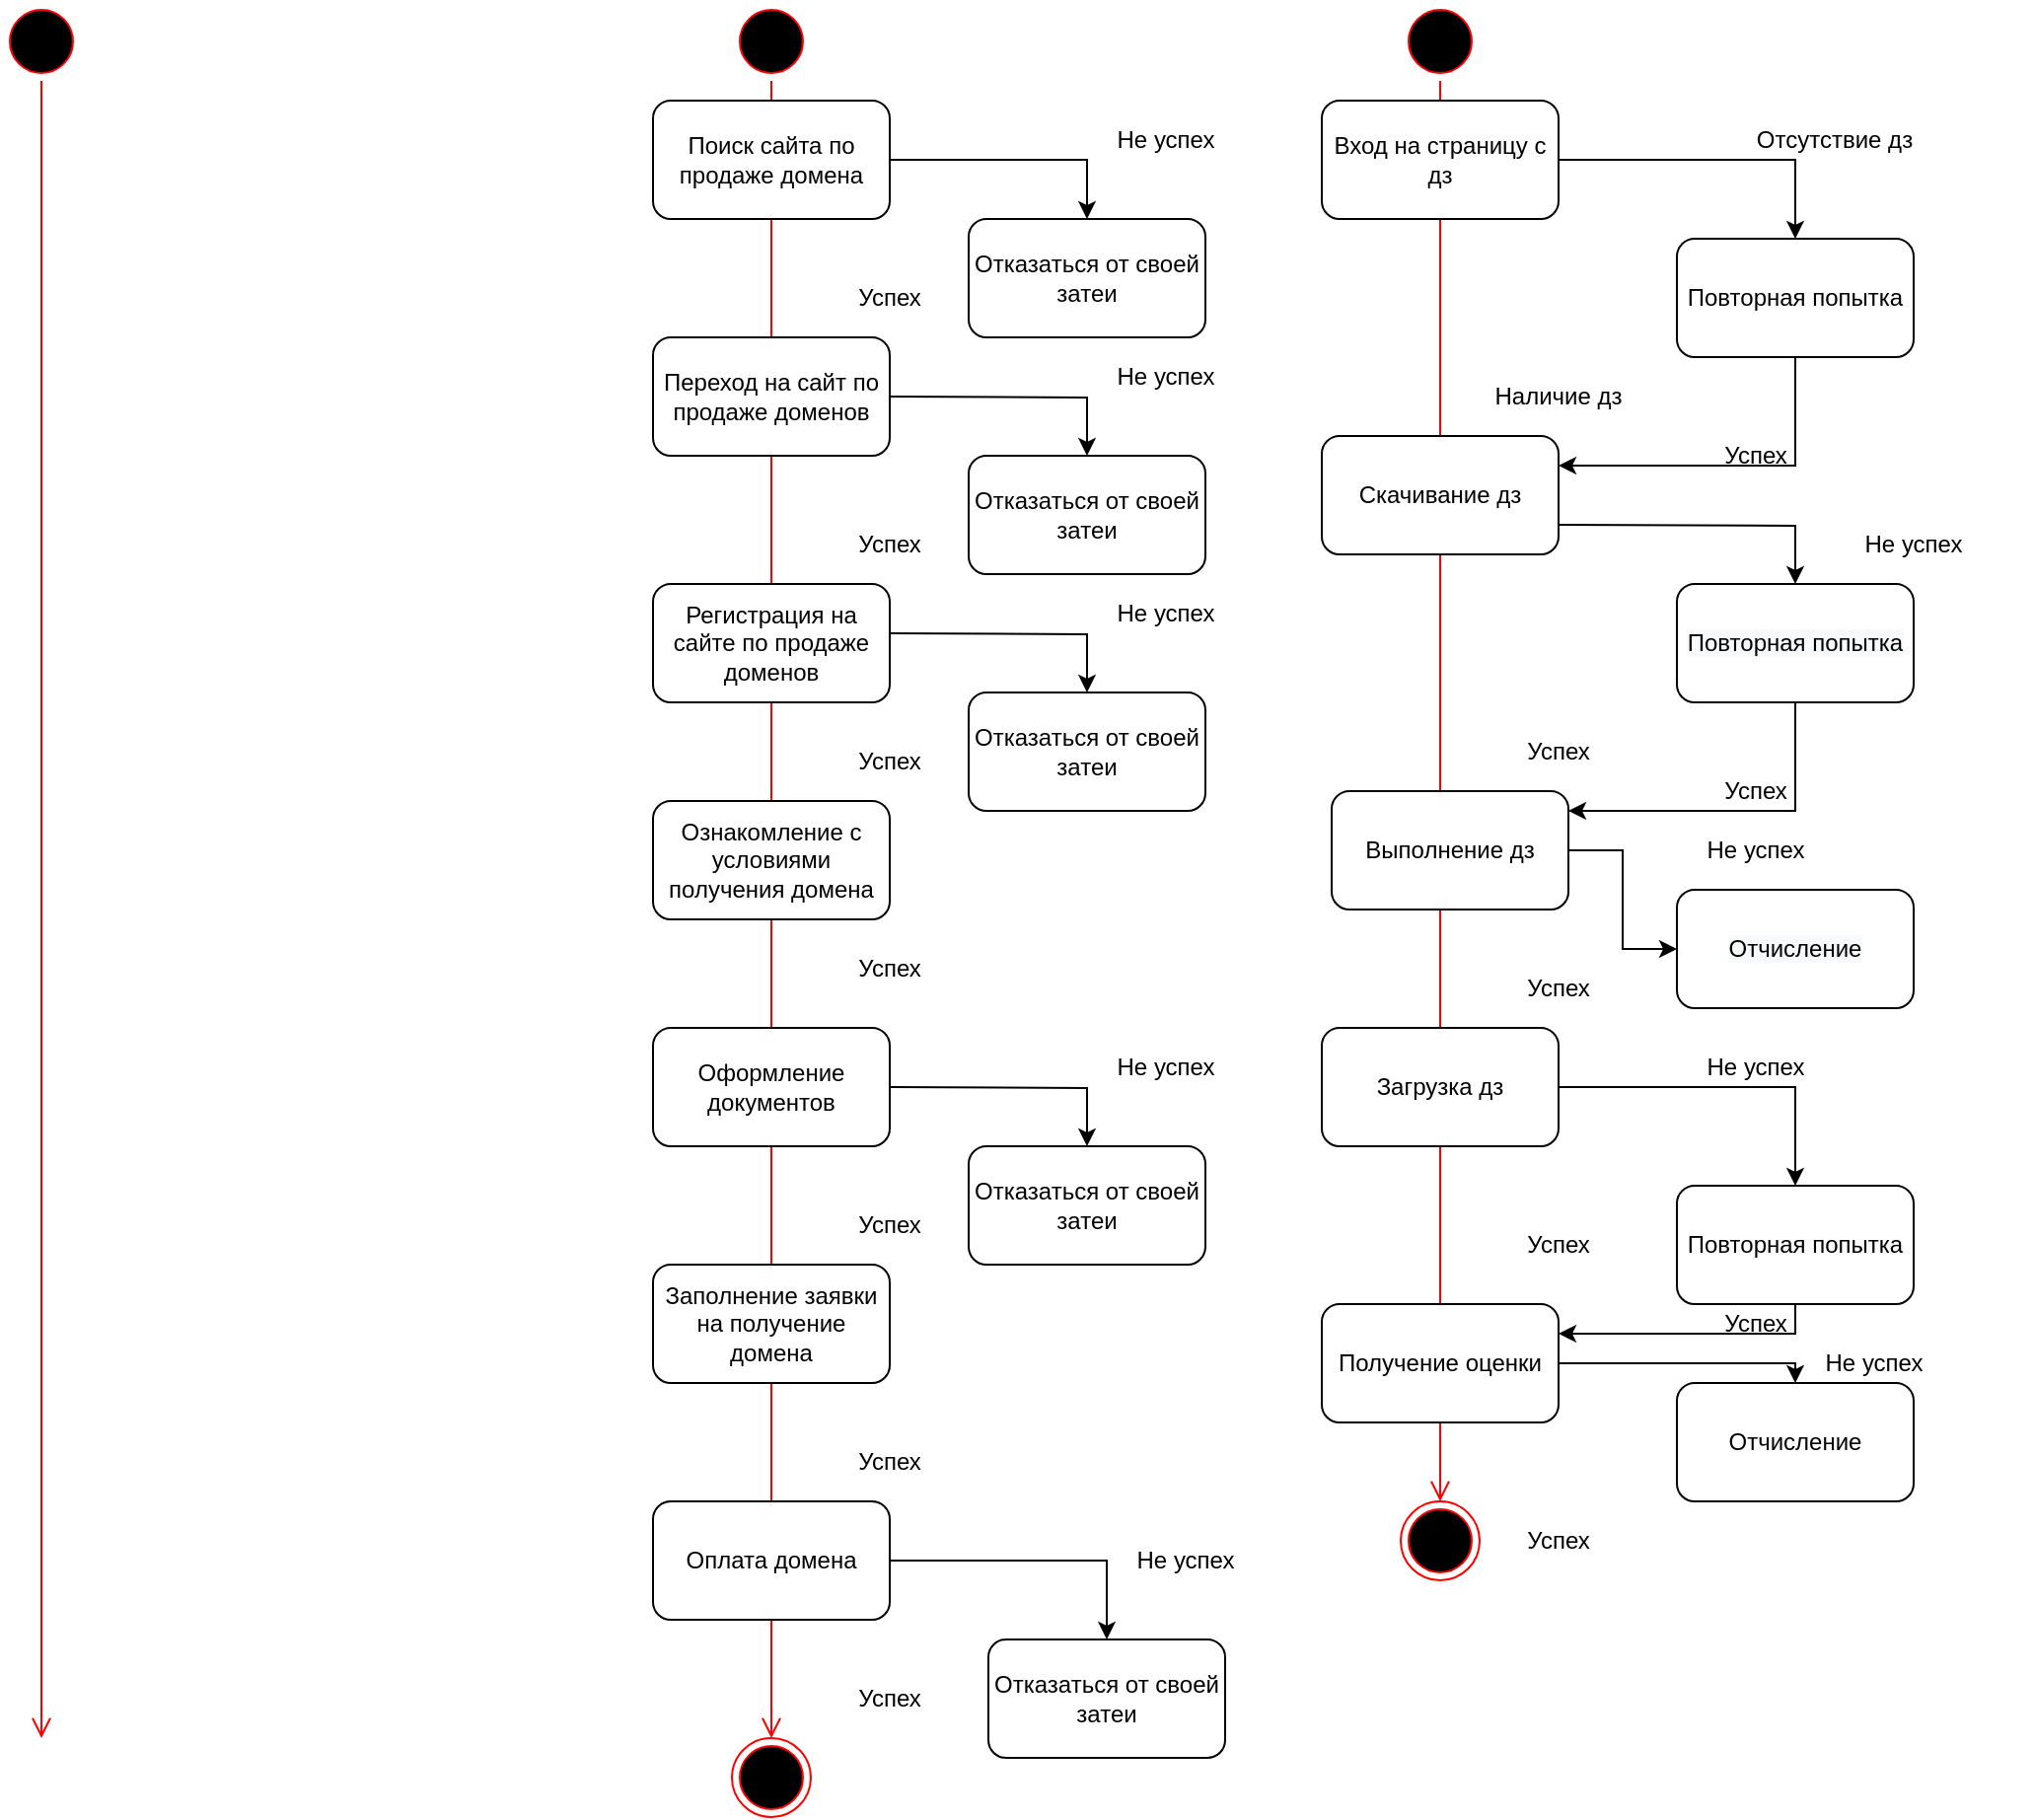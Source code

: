 <mxfile version="15.2.1" type="github">
  <diagram id="ABbckw2yCRMAL89OUu5k" name="Page-1">
    <mxGraphModel dx="1673" dy="934" grid="1" gridSize="10" guides="1" tooltips="1" connect="1" arrows="1" fold="1" page="1" pageScale="1" pageWidth="1169" pageHeight="827" math="0" shadow="0">
      <root>
        <mxCell id="0" />
        <mxCell id="1" parent="0" />
        <mxCell id="DkxfCKTvgvLj5vt29J_I-1" value="" style="ellipse;html=1;shape=startState;fillColor=#000000;strokeColor=#ff0000;" vertex="1" parent="1">
          <mxGeometry x="849" width="40" height="40" as="geometry" />
        </mxCell>
        <mxCell id="DkxfCKTvgvLj5vt29J_I-2" value="" style="edgeStyle=orthogonalEdgeStyle;html=1;verticalAlign=bottom;endArrow=open;endSize=8;strokeColor=#ff0000;entryX=0.5;entryY=0;entryDx=0;entryDy=0;" edge="1" source="DkxfCKTvgvLj5vt29J_I-1" parent="1" target="DkxfCKTvgvLj5vt29J_I-4">
          <mxGeometry relative="1" as="geometry">
            <mxPoint x="869" y="640" as="targetPoint" />
            <Array as="points" />
          </mxGeometry>
        </mxCell>
        <mxCell id="DkxfCKTvgvLj5vt29J_I-4" value="" style="ellipse;html=1;shape=endState;fillColor=#000000;strokeColor=#ff0000;" vertex="1" parent="1">
          <mxGeometry x="849" y="760" width="40" height="40" as="geometry" />
        </mxCell>
        <mxCell id="DkxfCKTvgvLj5vt29J_I-21" style="edgeStyle=orthogonalEdgeStyle;rounded=0;orthogonalLoop=1;jettySize=auto;html=1;" edge="1" parent="1" source="DkxfCKTvgvLj5vt29J_I-5" target="DkxfCKTvgvLj5vt29J_I-12">
          <mxGeometry relative="1" as="geometry" />
        </mxCell>
        <mxCell id="DkxfCKTvgvLj5vt29J_I-5" value="Вход на страницу с дз" style="rounded=1;whiteSpace=wrap;html=1;" vertex="1" parent="1">
          <mxGeometry x="809" y="50" width="120" height="60" as="geometry" />
        </mxCell>
        <mxCell id="DkxfCKTvgvLj5vt29J_I-9" value="Не успех" style="text;html=1;strokeColor=none;fillColor=none;align=center;verticalAlign=middle;whiteSpace=wrap;rounded=0;" vertex="1" parent="1">
          <mxGeometry x="1049" y="265" width="120" height="20" as="geometry" />
        </mxCell>
        <mxCell id="DkxfCKTvgvLj5vt29J_I-10" value="Успех" style="text;html=1;strokeColor=none;fillColor=none;align=center;verticalAlign=middle;whiteSpace=wrap;rounded=0;" vertex="1" parent="1">
          <mxGeometry x="869" y="370" width="120" height="20" as="geometry" />
        </mxCell>
        <mxCell id="DkxfCKTvgvLj5vt29J_I-25" value="" style="edgeStyle=orthogonalEdgeStyle;rounded=0;orthogonalLoop=1;jettySize=auto;html=1;entryX=0.5;entryY=0;entryDx=0;entryDy=0;" edge="1" parent="1" target="DkxfCKTvgvLj5vt29J_I-24">
          <mxGeometry relative="1" as="geometry">
            <mxPoint x="929" y="265.0" as="sourcePoint" />
          </mxGeometry>
        </mxCell>
        <mxCell id="DkxfCKTvgvLj5vt29J_I-11" value="Скачивание дз" style="rounded=1;whiteSpace=wrap;html=1;" vertex="1" parent="1">
          <mxGeometry x="809" y="220" width="120" height="60" as="geometry" />
        </mxCell>
        <mxCell id="DkxfCKTvgvLj5vt29J_I-28" style="edgeStyle=orthogonalEdgeStyle;rounded=0;orthogonalLoop=1;jettySize=auto;html=1;entryX=1;entryY=0.25;entryDx=0;entryDy=0;" edge="1" parent="1" source="DkxfCKTvgvLj5vt29J_I-12" target="DkxfCKTvgvLj5vt29J_I-11">
          <mxGeometry relative="1" as="geometry">
            <Array as="points">
              <mxPoint x="1049" y="235" />
            </Array>
          </mxGeometry>
        </mxCell>
        <mxCell id="DkxfCKTvgvLj5vt29J_I-12" value="Повторная попытка" style="rounded=1;whiteSpace=wrap;html=1;" vertex="1" parent="1">
          <mxGeometry x="989" y="120" width="120" height="60" as="geometry" />
        </mxCell>
        <mxCell id="DkxfCKTvgvLj5vt29J_I-14" value="Наличие дз" style="text;html=1;strokeColor=none;fillColor=none;align=center;verticalAlign=middle;whiteSpace=wrap;rounded=0;" vertex="1" parent="1">
          <mxGeometry x="869" y="190" width="120" height="20" as="geometry" />
        </mxCell>
        <mxCell id="DkxfCKTvgvLj5vt29J_I-15" value="Отсутствие дз" style="text;html=1;strokeColor=none;fillColor=none;align=center;verticalAlign=middle;whiteSpace=wrap;rounded=0;" vertex="1" parent="1">
          <mxGeometry x="1009" y="60" width="120" height="20" as="geometry" />
        </mxCell>
        <mxCell id="DkxfCKTvgvLj5vt29J_I-29" style="edgeStyle=orthogonalEdgeStyle;rounded=0;orthogonalLoop=1;jettySize=auto;html=1;" edge="1" parent="1" source="DkxfCKTvgvLj5vt29J_I-24">
          <mxGeometry relative="1" as="geometry">
            <mxPoint x="934" y="410" as="targetPoint" />
            <Array as="points">
              <mxPoint x="1049" y="410" />
              <mxPoint x="934" y="410" />
            </Array>
          </mxGeometry>
        </mxCell>
        <mxCell id="DkxfCKTvgvLj5vt29J_I-24" value="&#xa;&#xa;&lt;span style=&quot;color: rgb(0, 0, 0); font-family: helvetica; font-size: 12px; font-style: normal; font-weight: 400; letter-spacing: normal; text-align: center; text-indent: 0px; text-transform: none; word-spacing: 0px; background-color: rgb(248, 249, 250); display: inline; float: none;&quot;&gt;Повторная попытка&lt;/span&gt;&#xa;&#xa;" style="whiteSpace=wrap;html=1;rounded=1;" vertex="1" parent="1">
          <mxGeometry x="989" y="295" width="120" height="60" as="geometry" />
        </mxCell>
        <mxCell id="DkxfCKTvgvLj5vt29J_I-31" value="" style="edgeStyle=orthogonalEdgeStyle;rounded=0;orthogonalLoop=1;jettySize=auto;html=1;" edge="1" parent="1" source="DkxfCKTvgvLj5vt29J_I-27" target="DkxfCKTvgvLj5vt29J_I-30">
          <mxGeometry relative="1" as="geometry" />
        </mxCell>
        <mxCell id="DkxfCKTvgvLj5vt29J_I-27" value="Выполнение дз" style="rounded=1;whiteSpace=wrap;html=1;" vertex="1" parent="1">
          <mxGeometry x="814" y="400" width="120" height="60" as="geometry" />
        </mxCell>
        <mxCell id="DkxfCKTvgvLj5vt29J_I-30" value="&lt;span style=&quot;color: rgb(0 , 0 , 0) ; font-size: 12px ; font-style: normal ; font-weight: 400 ; letter-spacing: normal ; text-align: center ; text-indent: 0px ; text-transform: none ; word-spacing: 0px ; font-family: &amp;#34;helvetica&amp;#34; ; background-color: rgb(248 , 249 , 250) ; display: inline ; float: none&quot;&gt;Отчисление&lt;/span&gt;" style="whiteSpace=wrap;html=1;rounded=1;" vertex="1" parent="1">
          <mxGeometry x="989" y="450" width="120" height="60" as="geometry" />
        </mxCell>
        <mxCell id="DkxfCKTvgvLj5vt29J_I-36" value="" style="edgeStyle=orthogonalEdgeStyle;rounded=0;orthogonalLoop=1;jettySize=auto;html=1;" edge="1" parent="1" source="DkxfCKTvgvLj5vt29J_I-32" target="DkxfCKTvgvLj5vt29J_I-35">
          <mxGeometry relative="1" as="geometry" />
        </mxCell>
        <mxCell id="DkxfCKTvgvLj5vt29J_I-32" value="Загрузка дз" style="rounded=1;whiteSpace=wrap;html=1;" vertex="1" parent="1">
          <mxGeometry x="809" y="520" width="120" height="60" as="geometry" />
        </mxCell>
        <mxCell id="DkxfCKTvgvLj5vt29J_I-33" value="Не успех" style="text;html=1;strokeColor=none;fillColor=none;align=center;verticalAlign=middle;whiteSpace=wrap;rounded=0;" vertex="1" parent="1">
          <mxGeometry x="969" y="420" width="120" height="20" as="geometry" />
        </mxCell>
        <mxCell id="DkxfCKTvgvLj5vt29J_I-34" value="Успех" style="text;html=1;strokeColor=none;fillColor=none;align=center;verticalAlign=middle;whiteSpace=wrap;rounded=0;" vertex="1" parent="1">
          <mxGeometry x="869" y="490" width="120" height="20" as="geometry" />
        </mxCell>
        <mxCell id="DkxfCKTvgvLj5vt29J_I-45" style="edgeStyle=orthogonalEdgeStyle;rounded=0;orthogonalLoop=1;jettySize=auto;html=1;entryX=1;entryY=0.25;entryDx=0;entryDy=0;" edge="1" parent="1" source="DkxfCKTvgvLj5vt29J_I-35" target="DkxfCKTvgvLj5vt29J_I-38">
          <mxGeometry relative="1" as="geometry">
            <Array as="points">
              <mxPoint x="1049" y="675" />
            </Array>
          </mxGeometry>
        </mxCell>
        <mxCell id="DkxfCKTvgvLj5vt29J_I-35" value="Повторная попытка" style="whiteSpace=wrap;html=1;rounded=1;" vertex="1" parent="1">
          <mxGeometry x="989" y="600" width="120" height="60" as="geometry" />
        </mxCell>
        <mxCell id="DkxfCKTvgvLj5vt29J_I-37" value="Не успех" style="text;html=1;strokeColor=none;fillColor=none;align=center;verticalAlign=middle;whiteSpace=wrap;rounded=0;" vertex="1" parent="1">
          <mxGeometry x="969" y="530" width="120" height="20" as="geometry" />
        </mxCell>
        <mxCell id="DkxfCKTvgvLj5vt29J_I-47" value="" style="edgeStyle=orthogonalEdgeStyle;rounded=0;orthogonalLoop=1;jettySize=auto;html=1;" edge="1" parent="1" source="DkxfCKTvgvLj5vt29J_I-38" target="DkxfCKTvgvLj5vt29J_I-46">
          <mxGeometry relative="1" as="geometry">
            <Array as="points">
              <mxPoint x="1049" y="690" />
            </Array>
          </mxGeometry>
        </mxCell>
        <mxCell id="DkxfCKTvgvLj5vt29J_I-38" value="Получение оценки" style="rounded=1;whiteSpace=wrap;html=1;" vertex="1" parent="1">
          <mxGeometry x="809" y="660" width="120" height="60" as="geometry" />
        </mxCell>
        <mxCell id="DkxfCKTvgvLj5vt29J_I-39" value="Успех" style="text;html=1;strokeColor=none;fillColor=none;align=center;verticalAlign=middle;whiteSpace=wrap;rounded=0;" vertex="1" parent="1">
          <mxGeometry x="869" y="620" width="120" height="20" as="geometry" />
        </mxCell>
        <mxCell id="DkxfCKTvgvLj5vt29J_I-41" value="Успех" style="text;html=1;strokeColor=none;fillColor=none;align=center;verticalAlign=middle;whiteSpace=wrap;rounded=0;" vertex="1" parent="1">
          <mxGeometry x="969" y="660" width="120" height="20" as="geometry" />
        </mxCell>
        <mxCell id="DkxfCKTvgvLj5vt29J_I-42" value="Успех" style="text;html=1;strokeColor=none;fillColor=none;align=center;verticalAlign=middle;whiteSpace=wrap;rounded=0;" vertex="1" parent="1">
          <mxGeometry x="969" y="390" width="120" height="20" as="geometry" />
        </mxCell>
        <mxCell id="DkxfCKTvgvLj5vt29J_I-43" value="Успех" style="text;html=1;strokeColor=none;fillColor=none;align=center;verticalAlign=middle;whiteSpace=wrap;rounded=0;" vertex="1" parent="1">
          <mxGeometry x="969" y="220" width="120" height="20" as="geometry" />
        </mxCell>
        <mxCell id="DkxfCKTvgvLj5vt29J_I-46" value="Отчисление" style="whiteSpace=wrap;html=1;rounded=1;" vertex="1" parent="1">
          <mxGeometry x="989" y="700" width="120" height="60" as="geometry" />
        </mxCell>
        <mxCell id="DkxfCKTvgvLj5vt29J_I-48" value="Не успех" style="text;html=1;strokeColor=none;fillColor=none;align=center;verticalAlign=middle;whiteSpace=wrap;rounded=0;" vertex="1" parent="1">
          <mxGeometry x="1029" y="680" width="120" height="20" as="geometry" />
        </mxCell>
        <mxCell id="DkxfCKTvgvLj5vt29J_I-49" value="Успех" style="text;html=1;strokeColor=none;fillColor=none;align=center;verticalAlign=middle;whiteSpace=wrap;rounded=0;" vertex="1" parent="1">
          <mxGeometry x="869" y="770" width="120" height="20" as="geometry" />
        </mxCell>
        <mxCell id="DkxfCKTvgvLj5vt29J_I-50" value="" style="ellipse;html=1;shape=startState;fillColor=#000000;strokeColor=#ff0000;" vertex="1" parent="1">
          <mxGeometry x="510" width="40" height="40" as="geometry" />
        </mxCell>
        <mxCell id="DkxfCKTvgvLj5vt29J_I-51" value="" style="edgeStyle=orthogonalEdgeStyle;html=1;verticalAlign=bottom;endArrow=open;endSize=8;strokeColor=#ff0000;entryX=0.5;entryY=0;entryDx=0;entryDy=0;" edge="1" source="DkxfCKTvgvLj5vt29J_I-50" parent="1" target="DkxfCKTvgvLj5vt29J_I-52">
          <mxGeometry relative="1" as="geometry">
            <mxPoint x="530" y="760" as="targetPoint" />
            <Array as="points" />
          </mxGeometry>
        </mxCell>
        <mxCell id="DkxfCKTvgvLj5vt29J_I-52" value="" style="ellipse;html=1;shape=endState;fillColor=#000000;strokeColor=#ff0000;" vertex="1" parent="1">
          <mxGeometry x="510" y="880" width="40" height="40" as="geometry" />
        </mxCell>
        <mxCell id="DkxfCKTvgvLj5vt29J_I-69" style="edgeStyle=orthogonalEdgeStyle;rounded=0;orthogonalLoop=1;jettySize=auto;html=1;entryX=0.5;entryY=0;entryDx=0;entryDy=0;" edge="1" parent="1" source="DkxfCKTvgvLj5vt29J_I-53" target="DkxfCKTvgvLj5vt29J_I-68">
          <mxGeometry relative="1" as="geometry" />
        </mxCell>
        <mxCell id="DkxfCKTvgvLj5vt29J_I-53" value="Поиск сайта по продаже домена" style="rounded=1;whiteSpace=wrap;html=1;" vertex="1" parent="1">
          <mxGeometry x="470" y="50" width="120" height="60" as="geometry" />
        </mxCell>
        <mxCell id="DkxfCKTvgvLj5vt29J_I-54" value="Успех" style="text;html=1;strokeColor=none;fillColor=none;align=center;verticalAlign=middle;whiteSpace=wrap;rounded=0;" vertex="1" parent="1">
          <mxGeometry x="530" y="140" width="120" height="20" as="geometry" />
        </mxCell>
        <mxCell id="DkxfCKTvgvLj5vt29J_I-55" value="Переход на сайт по продаже доменов" style="rounded=1;whiteSpace=wrap;html=1;" vertex="1" parent="1">
          <mxGeometry x="470" y="170" width="120" height="60" as="geometry" />
        </mxCell>
        <mxCell id="DkxfCKTvgvLj5vt29J_I-56" value="Успех" style="text;html=1;strokeColor=none;fillColor=none;align=center;verticalAlign=middle;whiteSpace=wrap;rounded=0;" vertex="1" parent="1">
          <mxGeometry x="530" y="265" width="120" height="20" as="geometry" />
        </mxCell>
        <mxCell id="DkxfCKTvgvLj5vt29J_I-57" value="Регистрация на сайте по продаже доменов" style="rounded=1;whiteSpace=wrap;html=1;" vertex="1" parent="1">
          <mxGeometry x="470" y="295" width="120" height="60" as="geometry" />
        </mxCell>
        <mxCell id="DkxfCKTvgvLj5vt29J_I-58" value="Успех" style="text;html=1;strokeColor=none;fillColor=none;align=center;verticalAlign=middle;whiteSpace=wrap;rounded=0;" vertex="1" parent="1">
          <mxGeometry x="530" y="375" width="120" height="20" as="geometry" />
        </mxCell>
        <mxCell id="DkxfCKTvgvLj5vt29J_I-59" value="Ознакомление с условиями получения домена" style="rounded=1;whiteSpace=wrap;html=1;" vertex="1" parent="1">
          <mxGeometry x="470" y="405" width="120" height="60" as="geometry" />
        </mxCell>
        <mxCell id="DkxfCKTvgvLj5vt29J_I-60" value="Успех" style="text;html=1;strokeColor=none;fillColor=none;align=center;verticalAlign=middle;whiteSpace=wrap;rounded=0;" vertex="1" parent="1">
          <mxGeometry x="530" y="480" width="120" height="20" as="geometry" />
        </mxCell>
        <mxCell id="DkxfCKTvgvLj5vt29J_I-61" value="Оформление документов" style="rounded=1;whiteSpace=wrap;html=1;" vertex="1" parent="1">
          <mxGeometry x="470" y="520" width="120" height="60" as="geometry" />
        </mxCell>
        <mxCell id="DkxfCKTvgvLj5vt29J_I-62" value="Успех" style="text;html=1;strokeColor=none;fillColor=none;align=center;verticalAlign=middle;whiteSpace=wrap;rounded=0;" vertex="1" parent="1">
          <mxGeometry x="530" y="610" width="120" height="20" as="geometry" />
        </mxCell>
        <mxCell id="DkxfCKTvgvLj5vt29J_I-63" value="Заполнение заявки на получение домена" style="rounded=1;whiteSpace=wrap;html=1;" vertex="1" parent="1">
          <mxGeometry x="470" y="640" width="120" height="60" as="geometry" />
        </mxCell>
        <mxCell id="DkxfCKTvgvLj5vt29J_I-82" style="edgeStyle=orthogonalEdgeStyle;rounded=0;orthogonalLoop=1;jettySize=auto;html=1;entryX=0.5;entryY=0;entryDx=0;entryDy=0;" edge="1" parent="1" source="DkxfCKTvgvLj5vt29J_I-64" target="DkxfCKTvgvLj5vt29J_I-80">
          <mxGeometry relative="1" as="geometry" />
        </mxCell>
        <mxCell id="DkxfCKTvgvLj5vt29J_I-64" value="Оплата домена" style="rounded=1;whiteSpace=wrap;html=1;" vertex="1" parent="1">
          <mxGeometry x="470" y="760" width="120" height="60" as="geometry" />
        </mxCell>
        <mxCell id="DkxfCKTvgvLj5vt29J_I-65" value="Успех" style="text;html=1;strokeColor=none;fillColor=none;align=center;verticalAlign=middle;whiteSpace=wrap;rounded=0;" vertex="1" parent="1">
          <mxGeometry x="530" y="730" width="120" height="20" as="geometry" />
        </mxCell>
        <mxCell id="DkxfCKTvgvLj5vt29J_I-66" value="Успех" style="text;html=1;strokeColor=none;fillColor=none;align=center;verticalAlign=middle;whiteSpace=wrap;rounded=0;" vertex="1" parent="1">
          <mxGeometry x="530" y="850" width="120" height="20" as="geometry" />
        </mxCell>
        <mxCell id="DkxfCKTvgvLj5vt29J_I-68" value="Отказаться от своей затеи" style="rounded=1;whiteSpace=wrap;html=1;" vertex="1" parent="1">
          <mxGeometry x="630" y="110" width="120" height="60" as="geometry" />
        </mxCell>
        <mxCell id="DkxfCKTvgvLj5vt29J_I-70" value="Не успех" style="text;html=1;strokeColor=none;fillColor=none;align=center;verticalAlign=middle;whiteSpace=wrap;rounded=0;" vertex="1" parent="1">
          <mxGeometry x="670" y="60" width="120" height="20" as="geometry" />
        </mxCell>
        <mxCell id="DkxfCKTvgvLj5vt29J_I-71" style="edgeStyle=orthogonalEdgeStyle;rounded=0;orthogonalLoop=1;jettySize=auto;html=1;entryX=0.5;entryY=0;entryDx=0;entryDy=0;" edge="1" parent="1" target="DkxfCKTvgvLj5vt29J_I-72">
          <mxGeometry relative="1" as="geometry">
            <mxPoint x="590" y="200" as="sourcePoint" />
          </mxGeometry>
        </mxCell>
        <mxCell id="DkxfCKTvgvLj5vt29J_I-72" value="Отказаться от своей затеи" style="rounded=1;whiteSpace=wrap;html=1;" vertex="1" parent="1">
          <mxGeometry x="630" y="230" width="120" height="60" as="geometry" />
        </mxCell>
        <mxCell id="DkxfCKTvgvLj5vt29J_I-73" value="Не успех" style="text;html=1;strokeColor=none;fillColor=none;align=center;verticalAlign=middle;whiteSpace=wrap;rounded=0;" vertex="1" parent="1">
          <mxGeometry x="670" y="180" width="120" height="20" as="geometry" />
        </mxCell>
        <mxCell id="DkxfCKTvgvLj5vt29J_I-74" style="edgeStyle=orthogonalEdgeStyle;rounded=0;orthogonalLoop=1;jettySize=auto;html=1;entryX=0.5;entryY=0;entryDx=0;entryDy=0;" edge="1" parent="1" target="DkxfCKTvgvLj5vt29J_I-75">
          <mxGeometry relative="1" as="geometry">
            <mxPoint x="590" y="320" as="sourcePoint" />
          </mxGeometry>
        </mxCell>
        <mxCell id="DkxfCKTvgvLj5vt29J_I-75" value="Отказаться от своей затеи" style="rounded=1;whiteSpace=wrap;html=1;" vertex="1" parent="1">
          <mxGeometry x="630" y="350" width="120" height="60" as="geometry" />
        </mxCell>
        <mxCell id="DkxfCKTvgvLj5vt29J_I-76" value="Не успех" style="text;html=1;strokeColor=none;fillColor=none;align=center;verticalAlign=middle;whiteSpace=wrap;rounded=0;" vertex="1" parent="1">
          <mxGeometry x="670" y="300" width="120" height="20" as="geometry" />
        </mxCell>
        <mxCell id="DkxfCKTvgvLj5vt29J_I-77" style="edgeStyle=orthogonalEdgeStyle;rounded=0;orthogonalLoop=1;jettySize=auto;html=1;entryX=0.5;entryY=0;entryDx=0;entryDy=0;" edge="1" parent="1" target="DkxfCKTvgvLj5vt29J_I-78">
          <mxGeometry relative="1" as="geometry">
            <mxPoint x="590" y="550.0" as="sourcePoint" />
          </mxGeometry>
        </mxCell>
        <mxCell id="DkxfCKTvgvLj5vt29J_I-78" value="Отказаться от своей затеи" style="rounded=1;whiteSpace=wrap;html=1;" vertex="1" parent="1">
          <mxGeometry x="630" y="580" width="120" height="60" as="geometry" />
        </mxCell>
        <mxCell id="DkxfCKTvgvLj5vt29J_I-79" value="Не успех" style="text;html=1;strokeColor=none;fillColor=none;align=center;verticalAlign=middle;whiteSpace=wrap;rounded=0;" vertex="1" parent="1">
          <mxGeometry x="670" y="530" width="120" height="20" as="geometry" />
        </mxCell>
        <mxCell id="DkxfCKTvgvLj5vt29J_I-80" value="Отказаться от своей затеи" style="rounded=1;whiteSpace=wrap;html=1;" vertex="1" parent="1">
          <mxGeometry x="640" y="830" width="120" height="60" as="geometry" />
        </mxCell>
        <mxCell id="DkxfCKTvgvLj5vt29J_I-81" value="Не успех" style="text;html=1;strokeColor=none;fillColor=none;align=center;verticalAlign=middle;whiteSpace=wrap;rounded=0;" vertex="1" parent="1">
          <mxGeometry x="680" y="780" width="120" height="20" as="geometry" />
        </mxCell>
        <mxCell id="DkxfCKTvgvLj5vt29J_I-86" value="" style="ellipse;html=1;shape=startState;fillColor=#000000;strokeColor=#ff0000;" vertex="1" parent="1">
          <mxGeometry x="140" width="40" height="40" as="geometry" />
        </mxCell>
        <mxCell id="DkxfCKTvgvLj5vt29J_I-87" value="" style="edgeStyle=orthogonalEdgeStyle;html=1;verticalAlign=bottom;endArrow=open;endSize=8;strokeColor=#ff0000;entryX=0.5;entryY=0;entryDx=0;entryDy=0;" edge="1" parent="1" source="DkxfCKTvgvLj5vt29J_I-86">
          <mxGeometry relative="1" as="geometry">
            <mxPoint x="160" y="880" as="targetPoint" />
            <Array as="points" />
          </mxGeometry>
        </mxCell>
      </root>
    </mxGraphModel>
  </diagram>
</mxfile>
